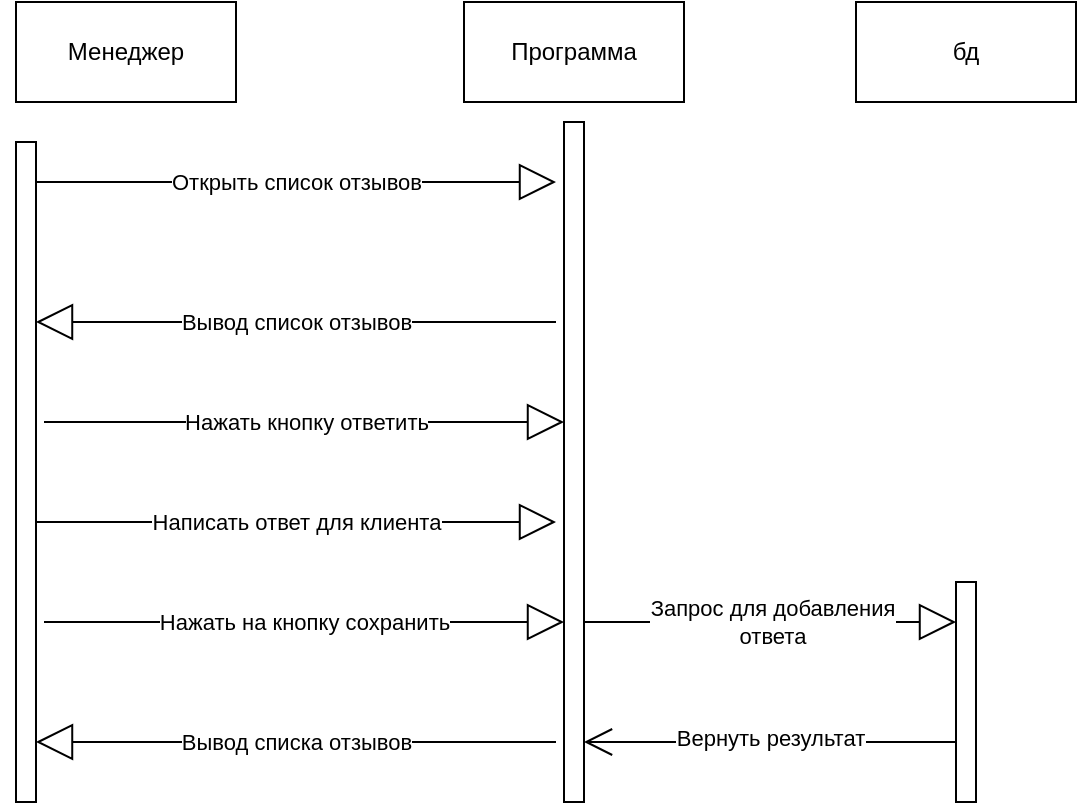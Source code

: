 <mxfile version="24.4.4" type="device">
  <diagram name="Page-1" id="Sj2x6cW2y5JQ7Eo2TBlC">
    <mxGraphModel dx="655" dy="663" grid="1" gridSize="10" guides="1" tooltips="1" connect="1" arrows="1" fold="1" page="1" pageScale="1" pageWidth="827" pageHeight="1169" math="0" shadow="0">
      <root>
        <mxCell id="0" />
        <mxCell id="1" parent="0" />
        <mxCell id="gwOjxGkQuXVdQYi5bwYu-313" value="Менеджер" style="html=1;whiteSpace=wrap;" vertex="1" parent="1">
          <mxGeometry x="50" y="60" width="110" height="50" as="geometry" />
        </mxCell>
        <mxCell id="gwOjxGkQuXVdQYi5bwYu-314" value="" style="html=1;points=[[0,0,0,0,5],[0,1,0,0,-5],[1,0,0,0,5],[1,1,0,0,-5]];perimeter=orthogonalPerimeter;outlineConnect=0;targetShapes=umlLifeline;portConstraint=eastwest;newEdgeStyle={&quot;curved&quot;:0,&quot;rounded&quot;:0};" vertex="1" parent="1">
          <mxGeometry x="50" y="130" width="10" height="330" as="geometry" />
        </mxCell>
        <mxCell id="gwOjxGkQuXVdQYi5bwYu-315" value="Программа" style="html=1;whiteSpace=wrap;" vertex="1" parent="1">
          <mxGeometry x="274" y="60" width="110" height="50" as="geometry" />
        </mxCell>
        <mxCell id="gwOjxGkQuXVdQYi5bwYu-316" value="бд" style="html=1;whiteSpace=wrap;" vertex="1" parent="1">
          <mxGeometry x="470" y="60" width="110" height="50" as="geometry" />
        </mxCell>
        <mxCell id="gwOjxGkQuXVdQYi5bwYu-317" value="Открыть список отзывов" style="endArrow=block;endSize=16;endFill=0;html=1;rounded=0;" edge="1" parent="1">
          <mxGeometry width="160" relative="1" as="geometry">
            <mxPoint x="60" y="150" as="sourcePoint" />
            <mxPoint x="320" y="150" as="targetPoint" />
          </mxGeometry>
        </mxCell>
        <mxCell id="gwOjxGkQuXVdQYi5bwYu-318" value="" style="html=1;points=[[0,0,0,0,5],[0,1,0,0,-5],[1,0,0,0,5],[1,1,0,0,-5]];perimeter=orthogonalPerimeter;outlineConnect=0;targetShapes=umlLifeline;portConstraint=eastwest;newEdgeStyle={&quot;curved&quot;:0,&quot;rounded&quot;:0};" vertex="1" parent="1">
          <mxGeometry x="324" y="120" width="10" height="340" as="geometry" />
        </mxCell>
        <mxCell id="gwOjxGkQuXVdQYi5bwYu-319" value="" style="html=1;points=[[0,0,0,0,5],[0,1,0,0,-5],[1,0,0,0,5],[1,1,0,0,-5]];perimeter=orthogonalPerimeter;outlineConnect=0;targetShapes=umlLifeline;portConstraint=eastwest;newEdgeStyle={&quot;curved&quot;:0,&quot;rounded&quot;:0};" vertex="1" parent="1">
          <mxGeometry x="520" y="350" width="10" height="110" as="geometry" />
        </mxCell>
        <mxCell id="gwOjxGkQuXVdQYi5bwYu-320" value="Запрос для добавления&lt;br&gt;ответа" style="endArrow=block;endSize=16;endFill=0;html=1;rounded=0;" edge="1" parent="1">
          <mxGeometry x="0.004" width="160" relative="1" as="geometry">
            <mxPoint x="334" y="370" as="sourcePoint" />
            <mxPoint x="520" y="370" as="targetPoint" />
            <mxPoint as="offset" />
          </mxGeometry>
        </mxCell>
        <mxCell id="gwOjxGkQuXVdQYi5bwYu-321" value="" style="endArrow=open;endFill=1;endSize=12;html=1;rounded=0;" edge="1" parent="1" target="gwOjxGkQuXVdQYi5bwYu-318">
          <mxGeometry width="160" relative="1" as="geometry">
            <mxPoint x="520" y="430" as="sourcePoint" />
            <mxPoint x="60" y="430" as="targetPoint" />
          </mxGeometry>
        </mxCell>
        <mxCell id="gwOjxGkQuXVdQYi5bwYu-322" value="Вернуть результат" style="edgeLabel;html=1;align=center;verticalAlign=middle;resizable=0;points=[];" vertex="1" connectable="0" parent="gwOjxGkQuXVdQYi5bwYu-321">
          <mxGeometry x="0.006" y="-2" relative="1" as="geometry">
            <mxPoint as="offset" />
          </mxGeometry>
        </mxCell>
        <mxCell id="gwOjxGkQuXVdQYi5bwYu-323" value="Вывод списка отзывов" style="endArrow=block;endSize=16;endFill=0;html=1;rounded=0;" edge="1" parent="1">
          <mxGeometry width="160" relative="1" as="geometry">
            <mxPoint x="320" y="430" as="sourcePoint" />
            <mxPoint x="60" y="430.0" as="targetPoint" />
            <mxPoint as="offset" />
          </mxGeometry>
        </mxCell>
        <mxCell id="gwOjxGkQuXVdQYi5bwYu-324" value="Вывод список отзывов" style="endArrow=block;endSize=16;endFill=0;html=1;rounded=0;" edge="1" parent="1" target="gwOjxGkQuXVdQYi5bwYu-314">
          <mxGeometry width="160" relative="1" as="geometry">
            <mxPoint x="320" y="220" as="sourcePoint" />
            <mxPoint x="370" y="220" as="targetPoint" />
            <mxPoint as="offset" />
          </mxGeometry>
        </mxCell>
        <mxCell id="gwOjxGkQuXVdQYi5bwYu-325" value="Нажать кнопку ответить" style="endArrow=block;endSize=16;endFill=0;html=1;rounded=0;" edge="1" parent="1">
          <mxGeometry x="0.003" width="160" relative="1" as="geometry">
            <mxPoint x="64" y="270" as="sourcePoint" />
            <mxPoint x="324" y="270" as="targetPoint" />
            <mxPoint as="offset" />
          </mxGeometry>
        </mxCell>
        <mxCell id="gwOjxGkQuXVdQYi5bwYu-326" value="Написать ответ для клиента" style="endArrow=block;endSize=16;endFill=0;html=1;rounded=0;" edge="1" parent="1">
          <mxGeometry width="160" relative="1" as="geometry">
            <mxPoint x="60" y="320" as="sourcePoint" />
            <mxPoint x="320" y="320" as="targetPoint" />
          </mxGeometry>
        </mxCell>
        <mxCell id="gwOjxGkQuXVdQYi5bwYu-327" value="Нажать на кнопку сохранить" style="endArrow=block;endSize=16;endFill=0;html=1;rounded=0;" edge="1" parent="1">
          <mxGeometry width="160" relative="1" as="geometry">
            <mxPoint x="64" y="370" as="sourcePoint" />
            <mxPoint x="324" y="370" as="targetPoint" />
          </mxGeometry>
        </mxCell>
      </root>
    </mxGraphModel>
  </diagram>
</mxfile>
